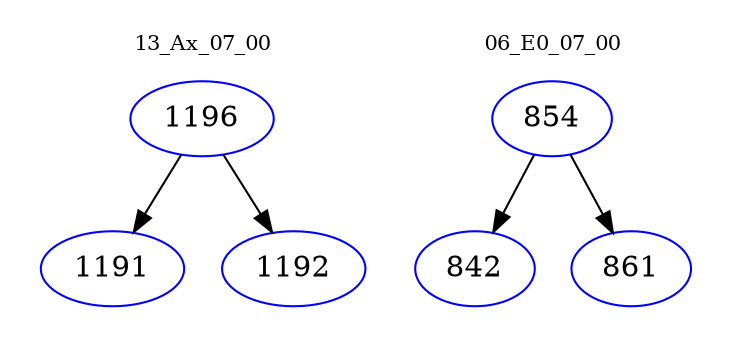 digraph{
subgraph cluster_0 {
color = white
label = "13_Ax_07_00";
fontsize=10;
T0_1196 [label="1196", color="blue"]
T0_1196 -> T0_1191 [color="black"]
T0_1191 [label="1191", color="blue"]
T0_1196 -> T0_1192 [color="black"]
T0_1192 [label="1192", color="blue"]
}
subgraph cluster_1 {
color = white
label = "06_E0_07_00";
fontsize=10;
T1_854 [label="854", color="blue"]
T1_854 -> T1_842 [color="black"]
T1_842 [label="842", color="blue"]
T1_854 -> T1_861 [color="black"]
T1_861 [label="861", color="blue"]
}
}
